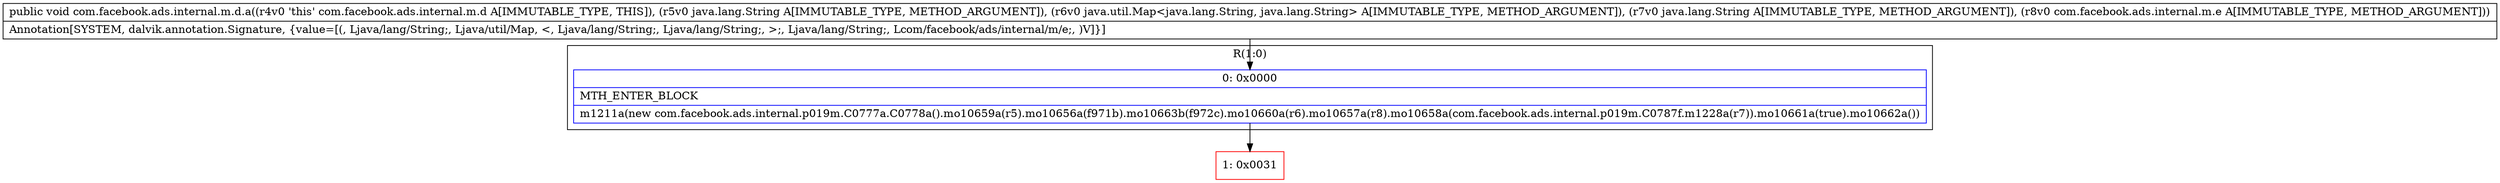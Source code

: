 digraph "CFG forcom.facebook.ads.internal.m.d.a(Ljava\/lang\/String;Ljava\/util\/Map;Ljava\/lang\/String;Lcom\/facebook\/ads\/internal\/m\/e;)V" {
subgraph cluster_Region_395416784 {
label = "R(1:0)";
node [shape=record,color=blue];
Node_0 [shape=record,label="{0\:\ 0x0000|MTH_ENTER_BLOCK\l|m1211a(new com.facebook.ads.internal.p019m.C0777a.C0778a().mo10659a(r5).mo10656a(f971b).mo10663b(f972c).mo10660a(r6).mo10657a(r8).mo10658a(com.facebook.ads.internal.p019m.C0787f.m1228a(r7)).mo10661a(true).mo10662a())\l}"];
}
Node_1 [shape=record,color=red,label="{1\:\ 0x0031}"];
MethodNode[shape=record,label="{public void com.facebook.ads.internal.m.d.a((r4v0 'this' com.facebook.ads.internal.m.d A[IMMUTABLE_TYPE, THIS]), (r5v0 java.lang.String A[IMMUTABLE_TYPE, METHOD_ARGUMENT]), (r6v0 java.util.Map\<java.lang.String, java.lang.String\> A[IMMUTABLE_TYPE, METHOD_ARGUMENT]), (r7v0 java.lang.String A[IMMUTABLE_TYPE, METHOD_ARGUMENT]), (r8v0 com.facebook.ads.internal.m.e A[IMMUTABLE_TYPE, METHOD_ARGUMENT]))  | Annotation[SYSTEM, dalvik.annotation.Signature, \{value=[(, Ljava\/lang\/String;, Ljava\/util\/Map, \<, Ljava\/lang\/String;, Ljava\/lang\/String;, \>;, Ljava\/lang\/String;, Lcom\/facebook\/ads\/internal\/m\/e;, )V]\}]\l}"];
MethodNode -> Node_0;
Node_0 -> Node_1;
}

